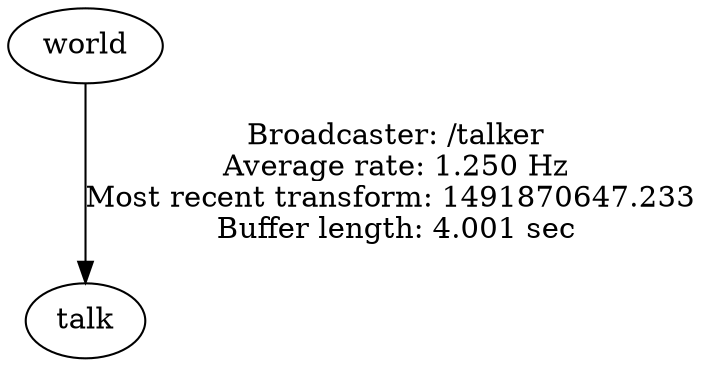 digraph G {
"world" -> "talk"[label="Broadcaster: /talker\nAverage rate: 1.250 Hz\nMost recent transform: 1491870647.233 \nBuffer length: 4.001 sec\n"];
}